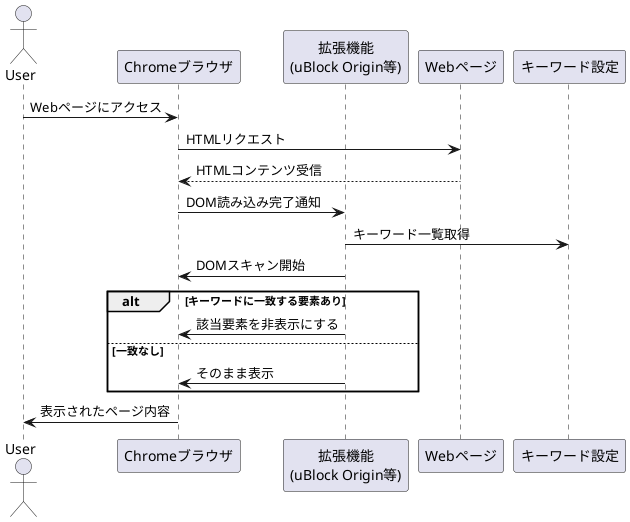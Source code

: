 @startuml
actor User
participant "Chromeブラウザ" as Browser
participant "拡張機能\n(uBlock Origin等)" as Extension
participant "Webページ" as WebPage
participant "キーワード設定" as FilterList

User -> Browser : Webページにアクセス
Browser -> WebPage : HTMLリクエスト
WebPage --> Browser : HTMLコンテンツ受信

Browser -> Extension : DOM読み込み完了通知
Extension -> FilterList : キーワード一覧取得
Extension -> Browser : DOMスキャン開始

alt キーワードに一致する要素あり
    Extension -> Browser : 該当要素を非表示にする
else 一致なし
    Extension -> Browser : そのまま表示
end

Browser -> User : 表示されたページ内容
@enduml